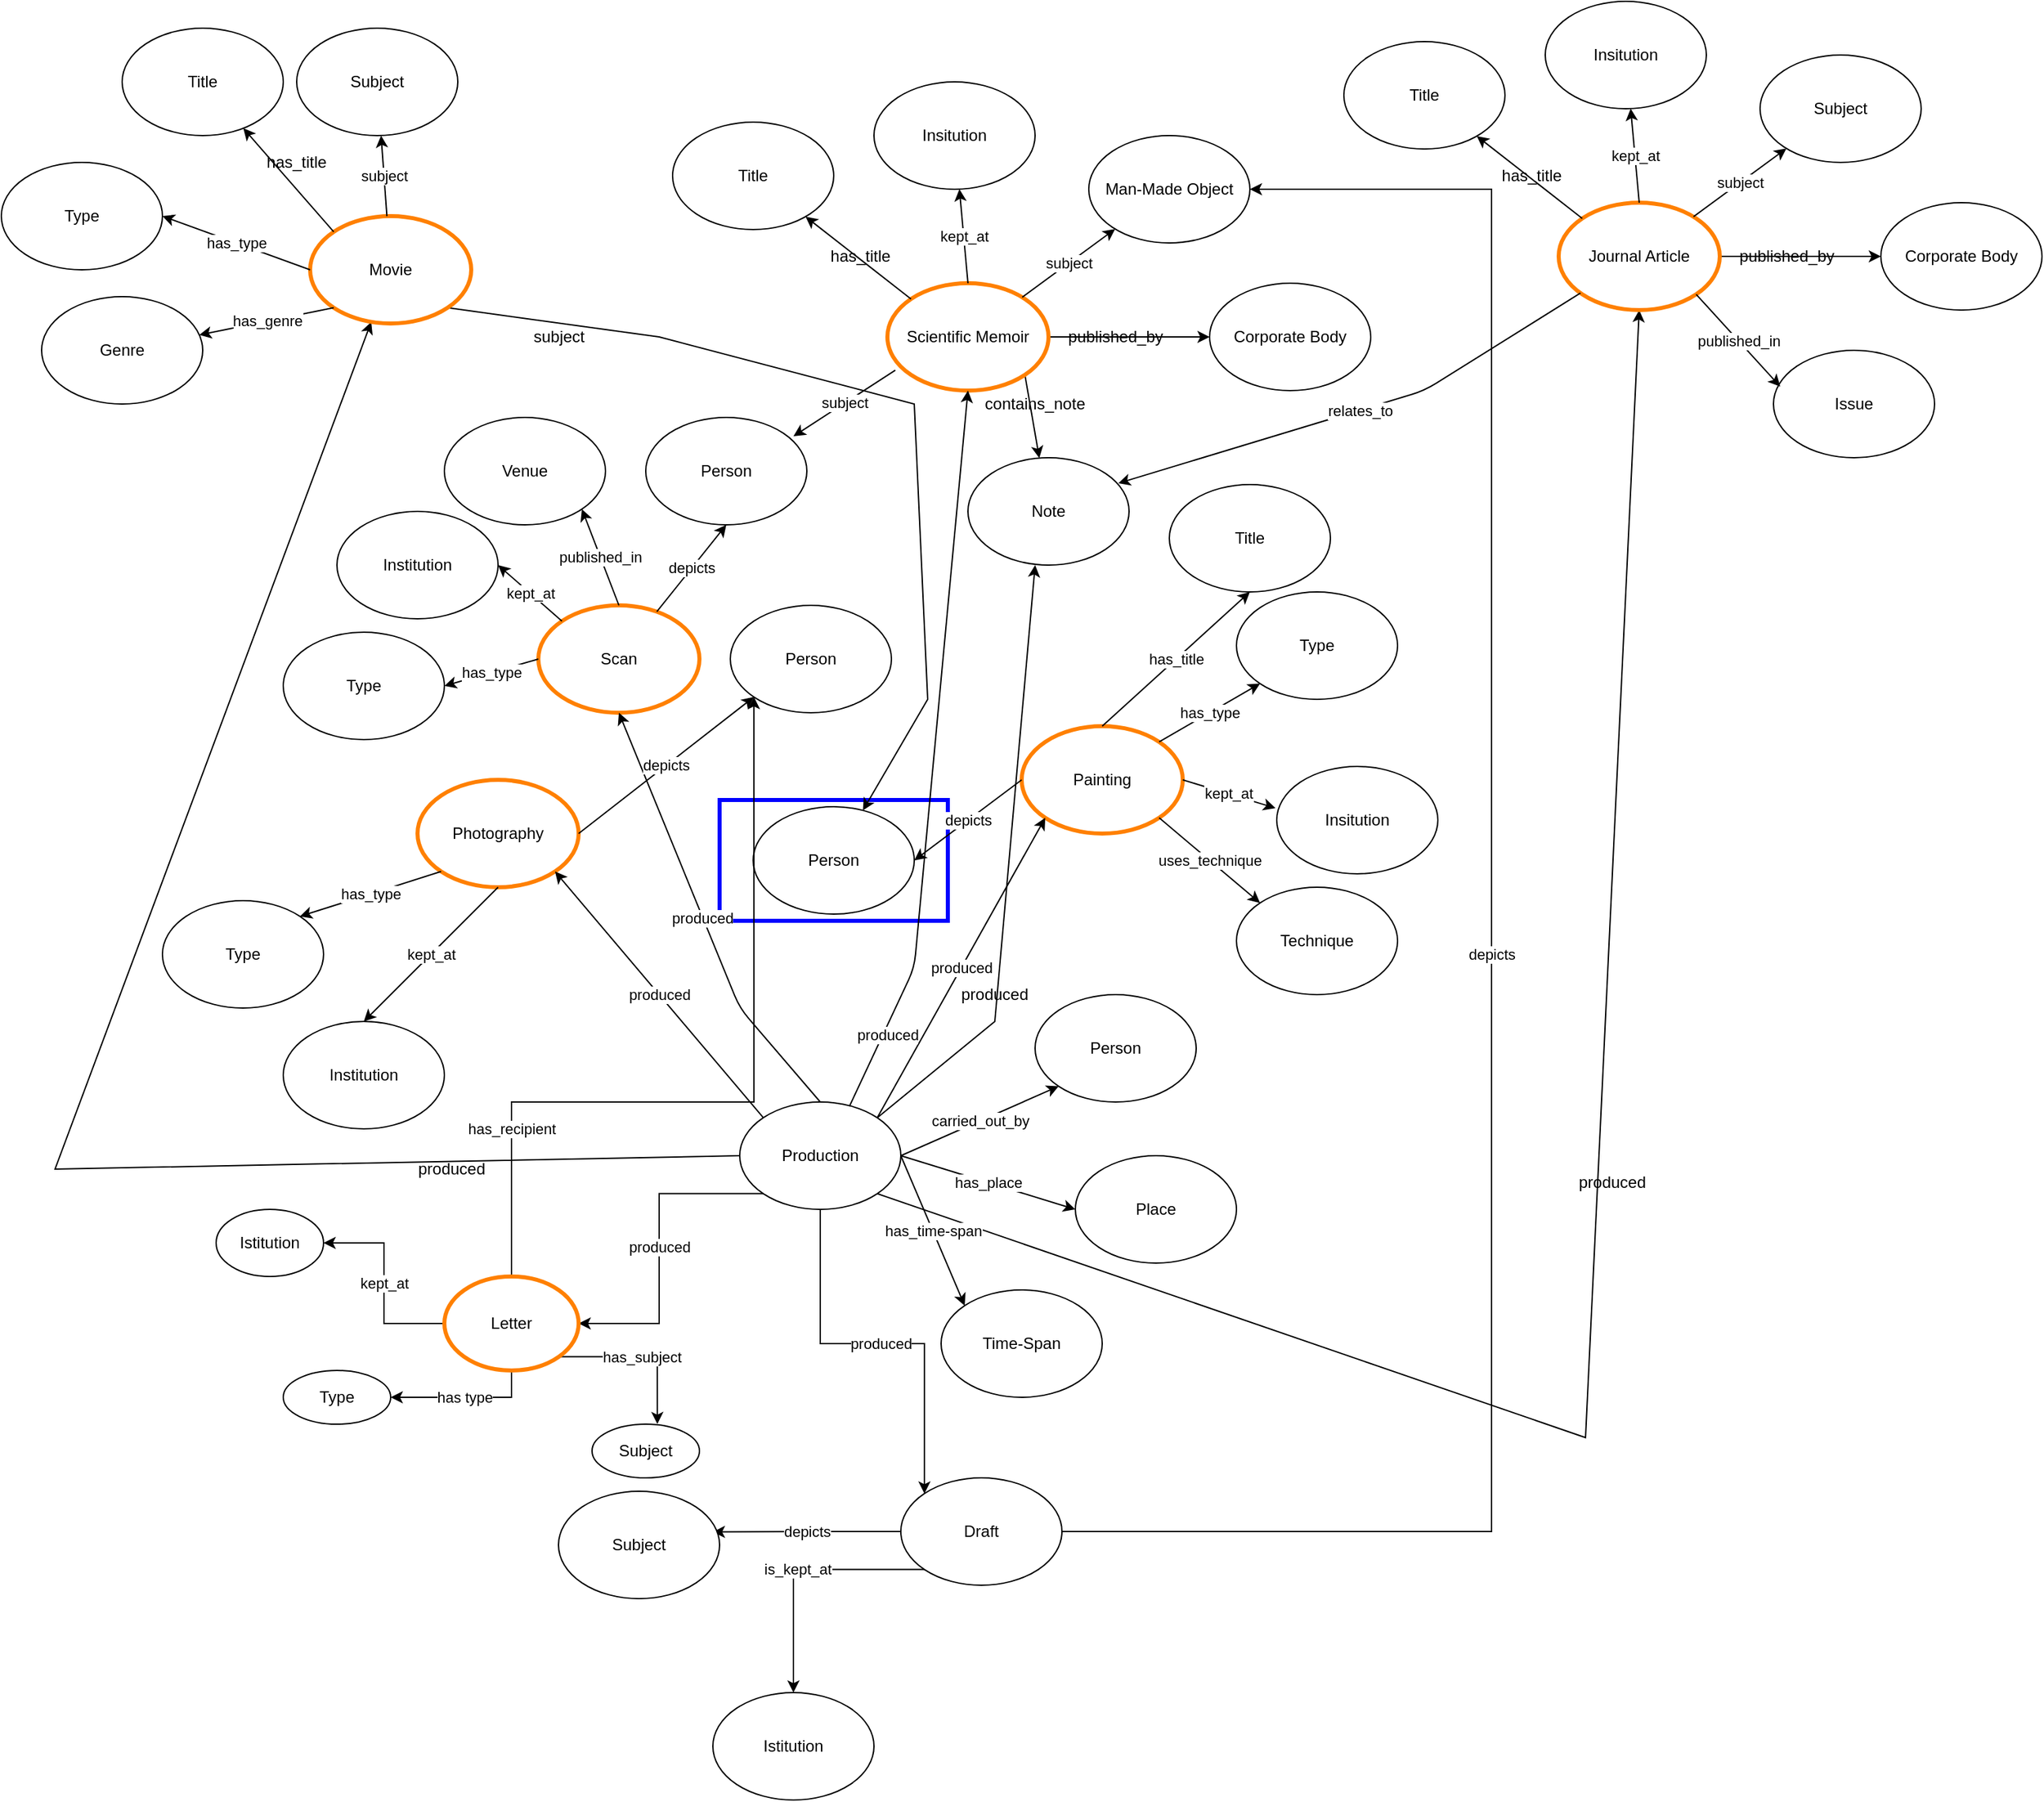 <mxfile version="12.9.3" type="device"><diagram id="bDDkEWR-2ZyQR0Rezxwh" name="Page-1"><mxGraphModel dx="1695" dy="1651" grid="1" gridSize="10" guides="1" tooltips="1" connect="1" arrows="1" fold="1" page="1" pageScale="1" pageWidth="827" pageHeight="1169" math="0" shadow="0"><root><mxCell id="0"/><mxCell id="1" parent="0"/><mxCell id="OTalNKuyBqKuFoy1tSE4-103" style="edgeStyle=none;rounded=0;orthogonalLoop=1;jettySize=auto;html=1;exitX=0.25;exitY=0;exitDx=0;exitDy=0;" parent="1" source="DpxvveYnkvIqJv0rZraR-32" target="DpxvveYnkvIqJv0rZraR-1" edge="1"><mxGeometry relative="1" as="geometry"/></mxCell><mxCell id="DpxvveYnkvIqJv0rZraR-32" value="" style="rounded=0;whiteSpace=wrap;html=1;strokeColor=#0000FF;strokeWidth=3;" parent="1" vertex="1"><mxGeometry x="285" y="335" width="170" height="90" as="geometry"/></mxCell><mxCell id="DpxvveYnkvIqJv0rZraR-1" value="Person" style="ellipse;whiteSpace=wrap;html=1;" parent="1" vertex="1"><mxGeometry x="310" y="340" width="120" height="80" as="geometry"/></mxCell><mxCell id="DpxvveYnkvIqJv0rZraR-3" value="Painting" style="ellipse;whiteSpace=wrap;html=1;strokeColor=#FF8000;strokeWidth=3;" parent="1" vertex="1"><mxGeometry x="510" y="280" width="120" height="80" as="geometry"/></mxCell><mxCell id="DpxvveYnkvIqJv0rZraR-5" value="depicts" style="endArrow=classic;html=1;exitX=0;exitY=0.5;exitDx=0;exitDy=0;entryX=1;entryY=0.5;entryDx=0;entryDy=0;" parent="1" source="DpxvveYnkvIqJv0rZraR-3" target="DpxvveYnkvIqJv0rZraR-1" edge="1"><mxGeometry width="50" height="50" relative="1" as="geometry"><mxPoint x="570" y="310" as="sourcePoint"/><mxPoint x="620" y="260" as="targetPoint"/></mxGeometry></mxCell><mxCell id="v0LLpTirpBKi9YI5wZAa-7" value="produced" style="edgeStyle=orthogonalEdgeStyle;rounded=0;orthogonalLoop=1;jettySize=auto;html=1;exitX=0;exitY=1;exitDx=0;exitDy=0;entryX=1;entryY=0.5;entryDx=0;entryDy=0;" parent="1" source="DpxvveYnkvIqJv0rZraR-6" target="v0LLpTirpBKi9YI5wZAa-1" edge="1"><mxGeometry relative="1" as="geometry"/></mxCell><mxCell id="l1rlPNUPFTy6gsJYCUrS-14" value="produced" style="edgeStyle=orthogonalEdgeStyle;rounded=0;orthogonalLoop=1;jettySize=auto;html=1;exitX=0.5;exitY=1;exitDx=0;exitDy=0;entryX=0;entryY=0;entryDx=0;entryDy=0;" parent="1" source="DpxvveYnkvIqJv0rZraR-6" target="l1rlPNUPFTy6gsJYCUrS-6" edge="1"><mxGeometry relative="1" as="geometry"/></mxCell><mxCell id="OTalNKuyBqKuFoy1tSE4-47" style="edgeStyle=none;rounded=0;orthogonalLoop=1;jettySize=auto;html=1;exitX=1;exitY=0;exitDx=0;exitDy=0;entryX=0.417;entryY=1;entryDx=0;entryDy=0;entryPerimeter=0;" parent="1" source="DpxvveYnkvIqJv0rZraR-6" target="OTalNKuyBqKuFoy1tSE4-18" edge="1"><mxGeometry relative="1" as="geometry"><Array as="points"><mxPoint x="490" y="500"/></Array></mxGeometry></mxCell><mxCell id="OTalNKuyBqKuFoy1tSE4-73" style="edgeStyle=none;rounded=0;orthogonalLoop=1;jettySize=auto;html=1;exitX=1;exitY=1;exitDx=0;exitDy=0;entryX=0.5;entryY=1;entryDx=0;entryDy=0;" parent="1" source="DpxvveYnkvIqJv0rZraR-6" target="OTalNKuyBqKuFoy1tSE4-59" edge="1"><mxGeometry relative="1" as="geometry"><Array as="points"><mxPoint x="930" y="810"/></Array></mxGeometry></mxCell><mxCell id="OTalNKuyBqKuFoy1tSE4-92" style="edgeStyle=none;rounded=0;orthogonalLoop=1;jettySize=auto;html=1;exitX=0;exitY=0.5;exitDx=0;exitDy=0;" parent="1" source="DpxvveYnkvIqJv0rZraR-6" target="OTalNKuyBqKuFoy1tSE4-78" edge="1"><mxGeometry relative="1" as="geometry"><Array as="points"><mxPoint x="-210" y="610"/></Array></mxGeometry></mxCell><mxCell id="DpxvveYnkvIqJv0rZraR-6" value="Production" style="ellipse;whiteSpace=wrap;html=1;strokeColor=#000000;strokeWidth=1;" parent="1" vertex="1"><mxGeometry x="300" y="560" width="120" height="80" as="geometry"/></mxCell><mxCell id="DpxvveYnkvIqJv0rZraR-8" value="produced" style="endArrow=classic;html=1;exitX=1;exitY=0;exitDx=0;exitDy=0;entryX=0;entryY=1;entryDx=0;entryDy=0;" parent="1" source="DpxvveYnkvIqJv0rZraR-6" target="DpxvveYnkvIqJv0rZraR-3" edge="1"><mxGeometry width="50" height="50" relative="1" as="geometry"><mxPoint x="520" y="450" as="sourcePoint"/><mxPoint x="570" y="400" as="targetPoint"/></mxGeometry></mxCell><mxCell id="DpxvveYnkvIqJv0rZraR-9" value="carried_out_by" style="endArrow=classic;html=1;exitX=1;exitY=0.5;exitDx=0;exitDy=0;entryX=0;entryY=1;entryDx=0;entryDy=0;" parent="1" source="DpxvveYnkvIqJv0rZraR-6" target="DpxvveYnkvIqJv0rZraR-10" edge="1"><mxGeometry width="50" height="50" relative="1" as="geometry"><mxPoint x="240" y="650" as="sourcePoint"/><mxPoint x="210" y="680" as="targetPoint"/></mxGeometry></mxCell><mxCell id="DpxvveYnkvIqJv0rZraR-10" value="Person" style="ellipse;whiteSpace=wrap;html=1;strokeColor=#000000;strokeWidth=1;" parent="1" vertex="1"><mxGeometry x="520" y="480" width="120" height="80" as="geometry"/></mxCell><mxCell id="DpxvveYnkvIqJv0rZraR-11" value="has_time-span" style="endArrow=classic;html=1;entryX=0;entryY=0;entryDx=0;entryDy=0;exitX=1;exitY=0.5;exitDx=0;exitDy=0;" parent="1" source="DpxvveYnkvIqJv0rZraR-6" target="DpxvveYnkvIqJv0rZraR-13" edge="1"><mxGeometry width="50" height="50" relative="1" as="geometry"><mxPoint x="370" y="650" as="sourcePoint"/><mxPoint x="320" y="730" as="targetPoint"/><Array as="points"/></mxGeometry></mxCell><mxCell id="DpxvveYnkvIqJv0rZraR-13" value="Time-Span" style="ellipse;whiteSpace=wrap;html=1;strokeColor=#000000;strokeWidth=1;" parent="1" vertex="1"><mxGeometry x="450" y="700" width="120" height="80" as="geometry"/></mxCell><mxCell id="DpxvveYnkvIqJv0rZraR-14" value="Place" style="ellipse;whiteSpace=wrap;html=1;strokeColor=#000000;strokeWidth=1;" parent="1" vertex="1"><mxGeometry x="550" y="600" width="120" height="80" as="geometry"/></mxCell><mxCell id="DpxvveYnkvIqJv0rZraR-15" value="has_place" style="endArrow=classic;html=1;entryX=0;entryY=0.5;entryDx=0;entryDy=0;exitX=1;exitY=0.5;exitDx=0;exitDy=0;" parent="1" source="DpxvveYnkvIqJv0rZraR-6" target="DpxvveYnkvIqJv0rZraR-14" edge="1"><mxGeometry width="50" height="50" relative="1" as="geometry"><mxPoint x="380" y="610" as="sourcePoint"/><mxPoint x="510" y="650" as="targetPoint"/></mxGeometry></mxCell><mxCell id="DpxvveYnkvIqJv0rZraR-16" value="Title" style="ellipse;whiteSpace=wrap;html=1;" parent="1" vertex="1"><mxGeometry x="620" y="100" width="120" height="80" as="geometry"/></mxCell><mxCell id="DpxvveYnkvIqJv0rZraR-17" value="Type" style="ellipse;whiteSpace=wrap;html=1;" parent="1" vertex="1"><mxGeometry x="670" y="180" width="120" height="80" as="geometry"/></mxCell><mxCell id="DpxvveYnkvIqJv0rZraR-18" value="has_title" style="endArrow=classic;html=1;exitX=0.5;exitY=0;exitDx=0;exitDy=0;entryX=0.5;entryY=1;entryDx=0;entryDy=0;" parent="1" source="DpxvveYnkvIqJv0rZraR-3" target="DpxvveYnkvIqJv0rZraR-16" edge="1"><mxGeometry width="50" height="50" relative="1" as="geometry"><mxPoint x="540" y="250" as="sourcePoint"/><mxPoint x="590" y="200" as="targetPoint"/></mxGeometry></mxCell><mxCell id="DpxvveYnkvIqJv0rZraR-19" value="has_type" style="endArrow=classic;html=1;exitX=1;exitY=0;exitDx=0;exitDy=0;entryX=0;entryY=1;entryDx=0;entryDy=0;" parent="1" source="DpxvveYnkvIqJv0rZraR-3" target="DpxvveYnkvIqJv0rZraR-17" edge="1"><mxGeometry width="50" height="50" relative="1" as="geometry"><mxPoint x="670" y="330" as="sourcePoint"/><mxPoint x="720" y="280" as="targetPoint"/></mxGeometry></mxCell><mxCell id="DpxvveYnkvIqJv0rZraR-22" value="Insitution" style="ellipse;whiteSpace=wrap;html=1;" parent="1" vertex="1"><mxGeometry x="700" y="310" width="120" height="80" as="geometry"/></mxCell><mxCell id="DpxvveYnkvIqJv0rZraR-23" value="kept_at" style="endArrow=classic;html=1;exitX=1;exitY=0.5;exitDx=0;exitDy=0;entryX=-0.008;entryY=0.388;entryDx=0;entryDy=0;entryPerimeter=0;" parent="1" source="DpxvveYnkvIqJv0rZraR-3" target="DpxvveYnkvIqJv0rZraR-22" edge="1"><mxGeometry width="50" height="50" relative="1" as="geometry"><mxPoint x="640" y="390" as="sourcePoint"/><mxPoint x="690" y="340" as="targetPoint"/></mxGeometry></mxCell><mxCell id="DpxvveYnkvIqJv0rZraR-24" value="Technique" style="ellipse;whiteSpace=wrap;html=1;strokeColor=#000000;strokeWidth=1;" parent="1" vertex="1"><mxGeometry x="670" y="400" width="120" height="80" as="geometry"/></mxCell><mxCell id="DpxvveYnkvIqJv0rZraR-25" value="uses_technique" style="endArrow=classic;html=1;exitX=1;exitY=1;exitDx=0;exitDy=0;entryX=0;entryY=0;entryDx=0;entryDy=0;" parent="1" source="DpxvveYnkvIqJv0rZraR-3" target="DpxvveYnkvIqJv0rZraR-24" edge="1"><mxGeometry width="50" height="50" relative="1" as="geometry"><mxPoint x="590" y="430" as="sourcePoint"/><mxPoint x="640" y="380" as="targetPoint"/></mxGeometry></mxCell><mxCell id="OTalNKuyBqKuFoy1tSE4-19" style="edgeStyle=none;rounded=0;orthogonalLoop=1;jettySize=auto;html=1;exitX=1;exitY=1;exitDx=0;exitDy=0;" parent="1" source="DpxvveYnkvIqJv0rZraR-27" target="OTalNKuyBqKuFoy1tSE4-18" edge="1"><mxGeometry relative="1" as="geometry"/></mxCell><mxCell id="OTalNKuyBqKuFoy1tSE4-44" style="edgeStyle=none;rounded=0;orthogonalLoop=1;jettySize=auto;html=1;exitX=1;exitY=0.5;exitDx=0;exitDy=0;entryX=0;entryY=0.5;entryDx=0;entryDy=0;" parent="1" source="DpxvveYnkvIqJv0rZraR-27" target="OTalNKuyBqKuFoy1tSE4-36" edge="1"><mxGeometry relative="1" as="geometry"/></mxCell><mxCell id="DpxvveYnkvIqJv0rZraR-27" value="Scientific Memoir" style="ellipse;whiteSpace=wrap;html=1;strokeColor=#FF8000;strokeWidth=3;" parent="1" vertex="1"><mxGeometry x="410" y="-50" width="120" height="80" as="geometry"/></mxCell><mxCell id="DpxvveYnkvIqJv0rZraR-29" value="Person" style="ellipse;whiteSpace=wrap;html=1;strokeColor=#000000;strokeWidth=1;" parent="1" vertex="1"><mxGeometry x="230" y="50" width="120" height="80" as="geometry"/></mxCell><mxCell id="DpxvveYnkvIqJv0rZraR-30" value="subject" style="endArrow=classic;html=1;exitX=0.049;exitY=0.81;exitDx=0;exitDy=0;entryX=0.917;entryY=0.175;entryDx=0;entryDy=0;exitPerimeter=0;entryPerimeter=0;" parent="1" source="DpxvveYnkvIqJv0rZraR-27" target="DpxvveYnkvIqJv0rZraR-29" edge="1"><mxGeometry width="50" height="50" relative="1" as="geometry"><mxPoint x="280" y="190" as="sourcePoint"/><mxPoint x="330" y="140" as="targetPoint"/></mxGeometry></mxCell><mxCell id="DpxvveYnkvIqJv0rZraR-33" value="Scan" style="ellipse;whiteSpace=wrap;html=1;strokeColor=#FF8000;strokeWidth=3;container=1;" parent="1" vertex="1"><mxGeometry x="150" y="190" width="120" height="80" as="geometry"/></mxCell><mxCell id="DpxvveYnkvIqJv0rZraR-34" value="depicts" style="endArrow=classic;html=1;entryX=0.5;entryY=1;entryDx=0;entryDy=0;" parent="1" source="DpxvveYnkvIqJv0rZraR-33" target="DpxvveYnkvIqJv0rZraR-29" edge="1"><mxGeometry width="50" height="50" relative="1" as="geometry"><mxPoint x="180" y="170" as="sourcePoint"/><mxPoint x="230" y="120" as="targetPoint"/></mxGeometry></mxCell><mxCell id="DpxvveYnkvIqJv0rZraR-35" value="produced" style="endArrow=classic;html=1;exitX=0.5;exitY=0;exitDx=0;exitDy=0;entryX=0.5;entryY=1;entryDx=0;entryDy=0;" parent="1" source="DpxvveYnkvIqJv0rZraR-6" target="DpxvveYnkvIqJv0rZraR-33" edge="1"><mxGeometry width="50" height="50" relative="1" as="geometry"><mxPoint x="140" y="480" as="sourcePoint"/><mxPoint x="190" y="430" as="targetPoint"/><Array as="points"><mxPoint x="300" y="490"/></Array></mxGeometry></mxCell><mxCell id="DpxvveYnkvIqJv0rZraR-36" value="Venue" style="ellipse;whiteSpace=wrap;html=1;strokeColor=#000000;strokeWidth=1;" parent="1" vertex="1"><mxGeometry x="80" y="50" width="120" height="80" as="geometry"/></mxCell><mxCell id="DpxvveYnkvIqJv0rZraR-37" value="published_in" style="endArrow=classic;html=1;exitX=0.5;exitY=0;exitDx=0;exitDy=0;entryX=1;entryY=1;entryDx=0;entryDy=0;" parent="1" source="DpxvveYnkvIqJv0rZraR-33" target="DpxvveYnkvIqJv0rZraR-36" edge="1"><mxGeometry width="50" height="50" relative="1" as="geometry"><mxPoint x="60" y="250" as="sourcePoint"/><mxPoint x="110" y="200" as="targetPoint"/></mxGeometry></mxCell><mxCell id="DpxvveYnkvIqJv0rZraR-39" value="Institution" style="ellipse;whiteSpace=wrap;html=1;strokeColor=#000000;strokeWidth=1;" parent="1" vertex="1"><mxGeometry y="120" width="120" height="80" as="geometry"/></mxCell><mxCell id="DpxvveYnkvIqJv0rZraR-40" value="kept_at" style="endArrow=classic;html=1;exitX=0;exitY=0;exitDx=0;exitDy=0;entryX=1;entryY=0.5;entryDx=0;entryDy=0;" parent="1" source="DpxvveYnkvIqJv0rZraR-33" target="DpxvveYnkvIqJv0rZraR-39" edge="1"><mxGeometry width="50" height="50" relative="1" as="geometry"><mxPoint x="60" y="260" as="sourcePoint"/><mxPoint x="110" y="210" as="targetPoint"/></mxGeometry></mxCell><mxCell id="DpxvveYnkvIqJv0rZraR-42" value="Type" style="ellipse;whiteSpace=wrap;html=1;strokeColor=#000000;strokeWidth=1;" parent="1" vertex="1"><mxGeometry x="-40" y="210" width="120" height="80" as="geometry"/></mxCell><mxCell id="DpxvveYnkvIqJv0rZraR-43" value="has_type" style="endArrow=classic;html=1;exitX=0;exitY=0.5;exitDx=0;exitDy=0;entryX=1;entryY=0.5;entryDx=0;entryDy=0;" parent="1" source="DpxvveYnkvIqJv0rZraR-33" target="DpxvveYnkvIqJv0rZraR-42" edge="1"><mxGeometry width="50" height="50" relative="1" as="geometry"><mxPoint x="70" y="370" as="sourcePoint"/><mxPoint x="120" y="320" as="targetPoint"/></mxGeometry></mxCell><mxCell id="DpxvveYnkvIqJv0rZraR-59" value="Photography" style="ellipse;whiteSpace=wrap;html=1;strokeColor=#FF8000;strokeWidth=3;container=1;" parent="1" vertex="1"><mxGeometry x="60" y="320" width="120" height="80" as="geometry"/></mxCell><mxCell id="DpxvveYnkvIqJv0rZraR-60" value="depicts" style="endArrow=classic;html=1;entryX=0;entryY=1;entryDx=0;entryDy=0;exitX=1;exitY=0.5;exitDx=0;exitDy=0;" parent="1" source="DpxvveYnkvIqJv0rZraR-59" target="DpxvveYnkvIqJv0rZraR-69" edge="1"><mxGeometry width="50" height="50" relative="1" as="geometry"><mxPoint x="70" y="335" as="sourcePoint"/><mxPoint x="50" y="690" as="targetPoint"/></mxGeometry></mxCell><mxCell id="DpxvveYnkvIqJv0rZraR-61" value="Type" style="ellipse;whiteSpace=wrap;html=1;" parent="1" vertex="1"><mxGeometry x="-130" y="410" width="120" height="80" as="geometry"/></mxCell><mxCell id="DpxvveYnkvIqJv0rZraR-62" value="has_type" style="endArrow=classic;html=1;exitX=0;exitY=1;exitDx=0;exitDy=0;entryX=1;entryY=0;entryDx=0;entryDy=0;" parent="1" source="DpxvveYnkvIqJv0rZraR-59" target="DpxvveYnkvIqJv0rZraR-61" edge="1"><mxGeometry width="50" height="50" relative="1" as="geometry"><mxPoint x="-170" y="790" as="sourcePoint"/><mxPoint x="-120" y="740" as="targetPoint"/></mxGeometry></mxCell><mxCell id="DpxvveYnkvIqJv0rZraR-63" value="Institution" style="ellipse;whiteSpace=wrap;html=1;strokeColor=#000000;strokeWidth=1;" parent="1" vertex="1"><mxGeometry x="-40" y="500" width="120" height="80" as="geometry"/></mxCell><mxCell id="DpxvveYnkvIqJv0rZraR-64" value="kept_at" style="endArrow=classic;html=1;exitX=0.5;exitY=1;exitDx=0;exitDy=0;entryX=0.5;entryY=0;entryDx=0;entryDy=0;" parent="1" source="DpxvveYnkvIqJv0rZraR-59" target="DpxvveYnkvIqJv0rZraR-63" edge="1"><mxGeometry width="50" height="50" relative="1" as="geometry"><mxPoint x="210" y="800" as="sourcePoint"/><mxPoint x="260" y="750" as="targetPoint"/></mxGeometry></mxCell><mxCell id="DpxvveYnkvIqJv0rZraR-65" value="produced" style="endArrow=classic;html=1;exitX=0;exitY=0;exitDx=0;exitDy=0;entryX=1;entryY=1;entryDx=0;entryDy=0;" parent="1" source="DpxvveYnkvIqJv0rZraR-6" target="DpxvveYnkvIqJv0rZraR-59" edge="1"><mxGeometry width="50" height="50" relative="1" as="geometry"><mxPoint x="200" y="590" as="sourcePoint"/><mxPoint x="250" y="540" as="targetPoint"/></mxGeometry></mxCell><mxCell id="DpxvveYnkvIqJv0rZraR-69" value="Person" style="ellipse;whiteSpace=wrap;html=1;strokeColor=#000000;strokeWidth=1;" parent="1" vertex="1"><mxGeometry x="293" y="190" width="120" height="80" as="geometry"/></mxCell><mxCell id="v0LLpTirpBKi9YI5wZAa-5" value="kept_at&lt;br&gt;" style="edgeStyle=orthogonalEdgeStyle;rounded=0;orthogonalLoop=1;jettySize=auto;html=1;" parent="1" source="v0LLpTirpBKi9YI5wZAa-1" target="v0LLpTirpBKi9YI5wZAa-3" edge="1"><mxGeometry relative="1" as="geometry"/></mxCell><mxCell id="v0LLpTirpBKi9YI5wZAa-6" value="has type&lt;br&gt;" style="edgeStyle=orthogonalEdgeStyle;rounded=0;orthogonalLoop=1;jettySize=auto;html=1;exitX=0.5;exitY=1;exitDx=0;exitDy=0;entryX=1;entryY=0.5;entryDx=0;entryDy=0;" parent="1" source="v0LLpTirpBKi9YI5wZAa-1" target="v0LLpTirpBKi9YI5wZAa-4" edge="1"><mxGeometry relative="1" as="geometry"/></mxCell><mxCell id="l1rlPNUPFTy6gsJYCUrS-1" value="has_recipient" style="edgeStyle=orthogonalEdgeStyle;rounded=0;orthogonalLoop=1;jettySize=auto;html=1;exitX=0.5;exitY=0;exitDx=0;exitDy=0;entryX=0;entryY=1;entryDx=0;entryDy=0;" parent="1" source="v0LLpTirpBKi9YI5wZAa-1" target="DpxvveYnkvIqJv0rZraR-69" edge="1"><mxGeometry x="-0.641" relative="1" as="geometry"><Array as="points"><mxPoint x="130" y="560"/><mxPoint x="311" y="560"/></Array><mxPoint as="offset"/></mxGeometry></mxCell><mxCell id="l1rlPNUPFTy6gsJYCUrS-2" value="has_subject" style="edgeStyle=orthogonalEdgeStyle;rounded=0;orthogonalLoop=1;jettySize=auto;html=1;exitX=1;exitY=1;exitDx=0;exitDy=0;entryX=0.608;entryY=-0.002;entryDx=0;entryDy=0;entryPerimeter=0;" parent="1" source="v0LLpTirpBKi9YI5wZAa-1" target="l1rlPNUPFTy6gsJYCUrS-3" edge="1"><mxGeometry relative="1" as="geometry"><mxPoint x="240" y="810" as="targetPoint"/></mxGeometry></mxCell><mxCell id="v0LLpTirpBKi9YI5wZAa-1" value="Letter" style="ellipse;whiteSpace=wrap;html=1;gradientColor=none;strokeColor=#FF8000;strokeWidth=3;" parent="1" vertex="1"><mxGeometry x="80" y="690" width="100" height="70" as="geometry"/></mxCell><mxCell id="v0LLpTirpBKi9YI5wZAa-3" value="Istitution" style="ellipse;whiteSpace=wrap;html=1;" parent="1" vertex="1"><mxGeometry x="-90" y="640" width="80" height="50" as="geometry"/></mxCell><mxCell id="v0LLpTirpBKi9YI5wZAa-4" value="Type" style="ellipse;whiteSpace=wrap;html=1;" parent="1" vertex="1"><mxGeometry x="-40" y="760" width="80" height="40" as="geometry"/></mxCell><mxCell id="l1rlPNUPFTy6gsJYCUrS-3" value="Subject" style="ellipse;whiteSpace=wrap;html=1;" parent="1" vertex="1"><mxGeometry x="190" y="800" width="80" height="40" as="geometry"/></mxCell><mxCell id="l1rlPNUPFTy6gsJYCUrS-9" value="is_kept_at" style="edgeStyle=orthogonalEdgeStyle;rounded=0;orthogonalLoop=1;jettySize=auto;html=1;exitX=0;exitY=1;exitDx=0;exitDy=0;" parent="1" source="l1rlPNUPFTy6gsJYCUrS-6" target="l1rlPNUPFTy6gsJYCUrS-10" edge="1"><mxGeometry relative="1" as="geometry"><mxPoint x="400" y="960" as="targetPoint"/></mxGeometry></mxCell><mxCell id="l1rlPNUPFTy6gsJYCUrS-18" value="depicts" style="edgeStyle=orthogonalEdgeStyle;rounded=0;orthogonalLoop=1;jettySize=auto;html=1;exitX=0;exitY=0.5;exitDx=0;exitDy=0;entryX=0.958;entryY=0.379;entryDx=0;entryDy=0;entryPerimeter=0;" parent="1" source="l1rlPNUPFTy6gsJYCUrS-6" target="l1rlPNUPFTy6gsJYCUrS-8" edge="1"><mxGeometry relative="1" as="geometry"/></mxCell><mxCell id="l1rlPNUPFTy6gsJYCUrS-6" value="Draft" style="ellipse;whiteSpace=wrap;html=1;" parent="1" vertex="1"><mxGeometry x="420" y="840" width="120" height="80" as="geometry"/></mxCell><mxCell id="l1rlPNUPFTy6gsJYCUrS-8" value="Subject" style="ellipse;whiteSpace=wrap;html=1;" parent="1" vertex="1"><mxGeometry x="165" y="850" width="120" height="80" as="geometry"/></mxCell><mxCell id="l1rlPNUPFTy6gsJYCUrS-10" value="Istitution" style="ellipse;whiteSpace=wrap;html=1;" parent="1" vertex="1"><mxGeometry x="280" y="1000" width="120" height="80" as="geometry"/></mxCell><mxCell id="OTalNKuyBqKuFoy1tSE4-1" value="Title" style="ellipse;whiteSpace=wrap;html=1;" parent="1" vertex="1"><mxGeometry x="250" y="-170" width="120" height="80" as="geometry"/></mxCell><mxCell id="OTalNKuyBqKuFoy1tSE4-2" value="Man-Made Object" style="ellipse;whiteSpace=wrap;html=1;strokeColor=#000000;strokeWidth=1;" parent="1" vertex="1"><mxGeometry x="560" y="-160" width="120" height="80" as="geometry"/></mxCell><mxCell id="OTalNKuyBqKuFoy1tSE4-3" value="subject" style="endArrow=classic;html=1;" parent="1" source="DpxvveYnkvIqJv0rZraR-27" target="OTalNKuyBqKuFoy1tSE4-2" edge="1"><mxGeometry width="50" height="50" relative="1" as="geometry"><mxPoint x="470" y="70" as="sourcePoint"/><mxPoint x="344.853" y="56.569" as="targetPoint"/></mxGeometry></mxCell><mxCell id="OTalNKuyBqKuFoy1tSE4-17" style="edgeStyle=none;rounded=0;orthogonalLoop=1;jettySize=auto;html=1;exitX=0.5;exitY=0;exitDx=0;exitDy=0;" parent="1" source="OTalNKuyBqKuFoy1tSE4-15" target="OTalNKuyBqKuFoy1tSE4-15" edge="1"><mxGeometry relative="1" as="geometry"/></mxCell><mxCell id="OTalNKuyBqKuFoy1tSE4-18" value="Note" style="ellipse;whiteSpace=wrap;html=1;" parent="1" vertex="1"><mxGeometry x="470" y="80" width="120" height="80" as="geometry"/></mxCell><mxCell id="OTalNKuyBqKuFoy1tSE4-30" style="edgeStyle=none;rounded=0;orthogonalLoop=1;jettySize=auto;html=1;exitX=0.5;exitY=0;exitDx=0;exitDy=0;" parent="1" source="DpxvveYnkvIqJv0rZraR-27" target="DpxvveYnkvIqJv0rZraR-27" edge="1"><mxGeometry relative="1" as="geometry"/></mxCell><mxCell id="OTalNKuyBqKuFoy1tSE4-15" value="has_title" style="text;html=1;strokeColor=none;fillColor=none;align=center;verticalAlign=middle;whiteSpace=wrap;rounded=0;" parent="1" vertex="1"><mxGeometry x="370" y="-80" width="40" height="20" as="geometry"/></mxCell><mxCell id="OTalNKuyBqKuFoy1tSE4-31" style="edgeStyle=none;rounded=0;orthogonalLoop=1;jettySize=auto;html=1;exitX=0;exitY=0;exitDx=0;exitDy=0;" parent="1" source="DpxvveYnkvIqJv0rZraR-27" target="OTalNKuyBqKuFoy1tSE4-1" edge="1"><mxGeometry relative="1" as="geometry"><mxPoint x="427.574" y="-38.284" as="sourcePoint"/><mxPoint x="348.979" y="-99.591" as="targetPoint"/></mxGeometry></mxCell><mxCell id="OTalNKuyBqKuFoy1tSE4-32" value="Insitution" style="ellipse;whiteSpace=wrap;html=1;" parent="1" vertex="1"><mxGeometry x="400" y="-200" width="120" height="80" as="geometry"/></mxCell><mxCell id="OTalNKuyBqKuFoy1tSE4-33" value="kept_at" style="endArrow=classic;html=1;exitX=0.5;exitY=0;exitDx=0;exitDy=0;" parent="1" source="DpxvveYnkvIqJv0rZraR-27" target="OTalNKuyBqKuFoy1tSE4-32" edge="1"><mxGeometry width="50" height="50" relative="1" as="geometry"><mxPoint x="460" y="-90" as="sourcePoint"/><mxPoint x="529.04" y="-68.96" as="targetPoint"/></mxGeometry></mxCell><mxCell id="OTalNKuyBqKuFoy1tSE4-35" value="produced" style="endArrow=classic;html=1;exitX=0.681;exitY=0.04;exitDx=0;exitDy=0;entryX=0.5;entryY=1;entryDx=0;entryDy=0;exitPerimeter=0;" parent="1" source="DpxvveYnkvIqJv0rZraR-6" target="DpxvveYnkvIqJv0rZraR-27" edge="1"><mxGeometry x="-0.779" y="-3" width="50" height="50" relative="1" as="geometry"><mxPoint x="370" y="510" as="sourcePoint"/><mxPoint x="525.147" y="266.569" as="targetPoint"/><Array as="points"><mxPoint x="430" y="460"/></Array><mxPoint as="offset"/></mxGeometry></mxCell><mxCell id="OTalNKuyBqKuFoy1tSE4-36" value="Corporate Body" style="ellipse;whiteSpace=wrap;html=1;" parent="1" vertex="1"><mxGeometry x="650" y="-50" width="120" height="80" as="geometry"/></mxCell><mxCell id="OTalNKuyBqKuFoy1tSE4-43" value="published_by" style="text;html=1;strokeColor=none;fillColor=none;align=center;verticalAlign=middle;whiteSpace=wrap;rounded=0;" parent="1" vertex="1"><mxGeometry x="560" y="-20" width="40" height="20" as="geometry"/></mxCell><mxCell id="OTalNKuyBqKuFoy1tSE4-46" style="edgeStyle=none;rounded=0;orthogonalLoop=1;jettySize=auto;html=1;exitX=1;exitY=0.5;exitDx=0;exitDy=0;" parent="1" source="DpxvveYnkvIqJv0rZraR-27" target="DpxvveYnkvIqJv0rZraR-27" edge="1"><mxGeometry relative="1" as="geometry"/></mxCell><mxCell id="OTalNKuyBqKuFoy1tSE4-49" value="produced" style="text;html=1;strokeColor=none;fillColor=none;align=center;verticalAlign=middle;whiteSpace=wrap;rounded=0;" parent="1" vertex="1"><mxGeometry x="470" y="470" width="40" height="20" as="geometry"/></mxCell><mxCell id="OTalNKuyBqKuFoy1tSE4-54" value="depicts" style="edgeStyle=orthogonalEdgeStyle;rounded=0;orthogonalLoop=1;jettySize=auto;html=1;exitX=1;exitY=0.5;exitDx=0;exitDy=0;" parent="1" source="l1rlPNUPFTy6gsJYCUrS-6" target="OTalNKuyBqKuFoy1tSE4-2" edge="1"><mxGeometry relative="1" as="geometry"><mxPoint x="710" y="880" as="sourcePoint"/><mxPoint x="569.96" y="880.32" as="targetPoint"/><Array as="points"><mxPoint x="860" y="880"/><mxPoint x="860" y="-120"/></Array></mxGeometry></mxCell><mxCell id="OTalNKuyBqKuFoy1tSE4-57" value="contains_note" style="text;html=1;strokeColor=none;fillColor=none;align=center;verticalAlign=middle;whiteSpace=wrap;rounded=0;" parent="1" vertex="1"><mxGeometry x="500" y="30" width="40" height="20" as="geometry"/></mxCell><mxCell id="OTalNKuyBqKuFoy1tSE4-58" style="edgeStyle=none;rounded=0;orthogonalLoop=1;jettySize=auto;html=1;exitX=1;exitY=0.5;exitDx=0;exitDy=0;entryX=0;entryY=0.5;entryDx=0;entryDy=0;" parent="1" source="OTalNKuyBqKuFoy1tSE4-59" edge="1"><mxGeometry relative="1" as="geometry"><mxPoint x="1150" y="-70" as="targetPoint"/></mxGeometry></mxCell><mxCell id="OTalNKuyBqKuFoy1tSE4-59" value="Journal Article" style="ellipse;whiteSpace=wrap;html=1;strokeColor=#FF8000;strokeWidth=3;" parent="1" vertex="1"><mxGeometry x="910" y="-110" width="120" height="80" as="geometry"/></mxCell><mxCell id="OTalNKuyBqKuFoy1tSE4-60" value="Title" style="ellipse;whiteSpace=wrap;html=1;" parent="1" vertex="1"><mxGeometry x="750" y="-230" width="120" height="80" as="geometry"/></mxCell><mxCell id="OTalNKuyBqKuFoy1tSE4-61" value="Subject" style="ellipse;whiteSpace=wrap;html=1;strokeColor=#000000;strokeWidth=1;" parent="1" vertex="1"><mxGeometry x="1060" y="-220" width="120" height="80" as="geometry"/></mxCell><mxCell id="OTalNKuyBqKuFoy1tSE4-62" value="subject" style="endArrow=classic;html=1;" parent="1" source="OTalNKuyBqKuFoy1tSE4-59" target="OTalNKuyBqKuFoy1tSE4-61" edge="1"><mxGeometry width="50" height="50" relative="1" as="geometry"><mxPoint x="970" y="10" as="sourcePoint"/><mxPoint x="844.853" y="-3.431" as="targetPoint"/></mxGeometry></mxCell><mxCell id="OTalNKuyBqKuFoy1tSE4-63" style="edgeStyle=none;rounded=0;orthogonalLoop=1;jettySize=auto;html=1;exitX=0.5;exitY=0;exitDx=0;exitDy=0;" parent="1" source="OTalNKuyBqKuFoy1tSE4-65" target="OTalNKuyBqKuFoy1tSE4-65" edge="1"><mxGeometry relative="1" as="geometry"/></mxCell><mxCell id="OTalNKuyBqKuFoy1tSE4-64" style="edgeStyle=none;rounded=0;orthogonalLoop=1;jettySize=auto;html=1;exitX=0.5;exitY=0;exitDx=0;exitDy=0;" parent="1" source="OTalNKuyBqKuFoy1tSE4-59" target="OTalNKuyBqKuFoy1tSE4-59" edge="1"><mxGeometry relative="1" as="geometry"/></mxCell><mxCell id="OTalNKuyBqKuFoy1tSE4-65" value="has_title" style="text;html=1;strokeColor=none;fillColor=none;align=center;verticalAlign=middle;whiteSpace=wrap;rounded=0;" parent="1" vertex="1"><mxGeometry x="870" y="-140" width="40" height="20" as="geometry"/></mxCell><mxCell id="OTalNKuyBqKuFoy1tSE4-66" style="edgeStyle=none;rounded=0;orthogonalLoop=1;jettySize=auto;html=1;exitX=0;exitY=0;exitDx=0;exitDy=0;" parent="1" source="OTalNKuyBqKuFoy1tSE4-59" target="OTalNKuyBqKuFoy1tSE4-60" edge="1"><mxGeometry relative="1" as="geometry"><mxPoint x="927.574" y="-98.284" as="sourcePoint"/><mxPoint x="848.979" y="-159.591" as="targetPoint"/></mxGeometry></mxCell><mxCell id="OTalNKuyBqKuFoy1tSE4-67" value="Insitution" style="ellipse;whiteSpace=wrap;html=1;" parent="1" vertex="1"><mxGeometry x="900" y="-260" width="120" height="80" as="geometry"/></mxCell><mxCell id="OTalNKuyBqKuFoy1tSE4-68" value="kept_at" style="endArrow=classic;html=1;exitX=0.5;exitY=0;exitDx=0;exitDy=0;" parent="1" source="OTalNKuyBqKuFoy1tSE4-59" target="OTalNKuyBqKuFoy1tSE4-67" edge="1"><mxGeometry width="50" height="50" relative="1" as="geometry"><mxPoint x="960" y="-150" as="sourcePoint"/><mxPoint x="1029.04" y="-128.96" as="targetPoint"/></mxGeometry></mxCell><mxCell id="OTalNKuyBqKuFoy1tSE4-69" value="Corporate Body" style="ellipse;whiteSpace=wrap;html=1;" parent="1" vertex="1"><mxGeometry x="1150" y="-110" width="120" height="80" as="geometry"/></mxCell><mxCell id="OTalNKuyBqKuFoy1tSE4-70" value="published_by" style="text;html=1;strokeColor=none;fillColor=none;align=center;verticalAlign=middle;whiteSpace=wrap;rounded=0;" parent="1" vertex="1"><mxGeometry x="1060" y="-80" width="40" height="20" as="geometry"/></mxCell><mxCell id="OTalNKuyBqKuFoy1tSE4-71" style="edgeStyle=none;rounded=0;orthogonalLoop=1;jettySize=auto;html=1;exitX=1;exitY=0.5;exitDx=0;exitDy=0;" parent="1" source="OTalNKuyBqKuFoy1tSE4-59" target="OTalNKuyBqKuFoy1tSE4-59" edge="1"><mxGeometry relative="1" as="geometry"/></mxCell><mxCell id="OTalNKuyBqKuFoy1tSE4-72" value="relates_to" style="endArrow=classic;html=1;entryX=0.933;entryY=0.238;entryDx=0;entryDy=0;entryPerimeter=0;" parent="1" source="OTalNKuyBqKuFoy1tSE4-59" target="OTalNKuyBqKuFoy1tSE4-18" edge="1"><mxGeometry width="50" height="50" relative="1" as="geometry"><mxPoint x="940" y="40" as="sourcePoint"/><mxPoint x="1009.298" y="-10.794" as="targetPoint"/><Array as="points"><mxPoint x="810" y="30"/></Array></mxGeometry></mxCell><mxCell id="OTalNKuyBqKuFoy1tSE4-74" value="produced" style="text;html=1;strokeColor=none;fillColor=none;align=center;verticalAlign=middle;whiteSpace=wrap;rounded=0;" parent="1" vertex="1"><mxGeometry x="930" y="610" width="40" height="20" as="geometry"/></mxCell><mxCell id="OTalNKuyBqKuFoy1tSE4-75" value="Issue" style="ellipse;whiteSpace=wrap;html=1;strokeColor=#000000;strokeWidth=1;" parent="1" vertex="1"><mxGeometry x="1070" width="120" height="80" as="geometry"/></mxCell><mxCell id="OTalNKuyBqKuFoy1tSE4-76" value="published_in" style="endArrow=classic;html=1;exitX=1;exitY=1;exitDx=0;exitDy=0;entryX=0.042;entryY=0.338;entryDx=0;entryDy=0;entryPerimeter=0;" parent="1" source="OTalNKuyBqKuFoy1tSE4-59" target="OTalNKuyBqKuFoy1tSE4-75" edge="1"><mxGeometry width="50" height="50" relative="1" as="geometry"><mxPoint x="1080" y="30" as="sourcePoint"/><mxPoint x="1052.426" y="-41.716" as="targetPoint"/></mxGeometry></mxCell><mxCell id="OTalNKuyBqKuFoy1tSE4-88" style="edgeStyle=none;rounded=0;orthogonalLoop=1;jettySize=auto;html=1;exitX=1;exitY=1;exitDx=0;exitDy=0;" parent="1" source="OTalNKuyBqKuFoy1tSE4-78" target="DpxvveYnkvIqJv0rZraR-1" edge="1"><mxGeometry relative="1" as="geometry"><Array as="points"><mxPoint x="240" y="-10"/><mxPoint x="430" y="40"/><mxPoint x="440" y="260"/></Array></mxGeometry></mxCell><mxCell id="OTalNKuyBqKuFoy1tSE4-78" value="Movie" style="ellipse;whiteSpace=wrap;html=1;strokeColor=#FF8000;strokeWidth=3;container=1;" parent="1" vertex="1"><mxGeometry x="-20" y="-100" width="120" height="80" as="geometry"/></mxCell><mxCell id="OTalNKuyBqKuFoy1tSE4-79" value="Type" style="ellipse;whiteSpace=wrap;html=1;" parent="1" vertex="1"><mxGeometry x="-250" y="-140" width="120" height="80" as="geometry"/></mxCell><mxCell id="OTalNKuyBqKuFoy1tSE4-80" value="has_type" style="endArrow=classic;html=1;exitX=0;exitY=0.5;exitDx=0;exitDy=0;entryX=1;entryY=0.5;entryDx=0;entryDy=0;" parent="1" source="OTalNKuyBqKuFoy1tSE4-78" target="OTalNKuyBqKuFoy1tSE4-79" edge="1"><mxGeometry width="50" height="50" relative="1" as="geometry"><mxPoint x="-275" y="385" as="sourcePoint"/><mxPoint x="-225" y="335" as="targetPoint"/></mxGeometry></mxCell><mxCell id="OTalNKuyBqKuFoy1tSE4-81" value="Genre" style="ellipse;whiteSpace=wrap;html=1;strokeColor=#000000;strokeWidth=1;" parent="1" vertex="1"><mxGeometry x="-220" y="-40" width="120" height="80" as="geometry"/></mxCell><mxCell id="OTalNKuyBqKuFoy1tSE4-82" value="has_genre" style="endArrow=classic;html=1;exitX=0;exitY=1;exitDx=0;exitDy=0;" parent="1" source="OTalNKuyBqKuFoy1tSE4-78" target="OTalNKuyBqKuFoy1tSE4-81" edge="1"><mxGeometry width="50" height="50" relative="1" as="geometry"><mxPoint x="105" y="395" as="sourcePoint"/><mxPoint x="155" y="345" as="targetPoint"/></mxGeometry></mxCell><mxCell id="OTalNKuyBqKuFoy1tSE4-84" value="subject" style="endArrow=classic;html=1;" parent="1" source="OTalNKuyBqKuFoy1tSE4-78" target="OTalNKuyBqKuFoy1tSE4-85" edge="1"><mxGeometry width="50" height="50" relative="1" as="geometry"><mxPoint x="29.17" y="-110" as="sourcePoint"/><mxPoint x="-205.147" y="-31.631" as="targetPoint"/></mxGeometry></mxCell><mxCell id="OTalNKuyBqKuFoy1tSE4-85" value="Subject" style="ellipse;whiteSpace=wrap;html=1;strokeColor=#000000;strokeWidth=1;" parent="1" vertex="1"><mxGeometry x="-30" y="-240" width="120" height="80" as="geometry"/></mxCell><mxCell id="OTalNKuyBqKuFoy1tSE4-90" value="subject" style="text;html=1;align=center;verticalAlign=middle;resizable=0;points=[];autosize=1;" parent="1" vertex="1"><mxGeometry x="140" y="-20" width="50" height="20" as="geometry"/></mxCell><mxCell id="OTalNKuyBqKuFoy1tSE4-93" value="produced" style="text;html=1;align=center;verticalAlign=middle;resizable=0;points=[];autosize=1;" parent="1" vertex="1"><mxGeometry x="50" y="600" width="70" height="20" as="geometry"/></mxCell><mxCell id="OTalNKuyBqKuFoy1tSE4-98" value="Title" style="ellipse;whiteSpace=wrap;html=1;" parent="1" vertex="1"><mxGeometry x="-160" y="-240" width="120" height="80" as="geometry"/></mxCell><mxCell id="OTalNKuyBqKuFoy1tSE4-99" style="edgeStyle=none;rounded=0;orthogonalLoop=1;jettySize=auto;html=1;exitX=0;exitY=0;exitDx=0;exitDy=0;" parent="1" source="OTalNKuyBqKuFoy1tSE4-78" target="OTalNKuyBqKuFoy1tSE4-98" edge="1"><mxGeometry relative="1" as="geometry"><mxPoint x="17.574" y="-108.284" as="sourcePoint"/><mxPoint x="-61.021" y="-169.591" as="targetPoint"/></mxGeometry></mxCell><mxCell id="OTalNKuyBqKuFoy1tSE4-100" value="has_title" style="text;html=1;strokeColor=none;fillColor=none;align=center;verticalAlign=middle;whiteSpace=wrap;rounded=0;" parent="1" vertex="1"><mxGeometry x="-50" y="-150" width="40" height="20" as="geometry"/></mxCell></root></mxGraphModel></diagram></mxfile>